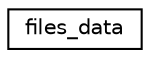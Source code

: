 digraph "Graphical Class Hierarchy"
{
  edge [fontname="Helvetica",fontsize="10",labelfontname="Helvetica",labelfontsize="10"];
  node [fontname="Helvetica",fontsize="10",shape=record];
  rankdir="LR";
  Node1 [label="files_data",height=0.2,width=0.4,color="black", fillcolor="white", style="filled",URL="$structfiles__data.html"];
}
